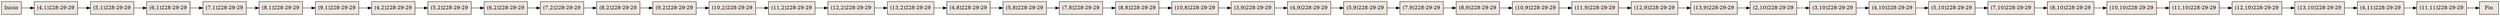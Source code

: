 digraph LinearColumn {rankdir = "LR";
0[shape=record, style=filled, fillcolor=seashell2,label=" Inicio"];
1[shape=record, style=filled, fillcolor=seashell2,label=" (4,1)228-29-29"];
0->1;
1[shape=record, style=filled, fillcolor=seashell2,label=" (4,1)228-29-29"];
1->2;
2[shape=record, style=filled, fillcolor=seashell2,label=" (5,1)228-29-29"];
2->3;
3[shape=record, style=filled, fillcolor=seashell2,label=" (6,1)228-29-29"];
3->4;
4[shape=record, style=filled, fillcolor=seashell2,label=" (7,1)228-29-29"];
4->5;
5[shape=record, style=filled, fillcolor=seashell2,label=" (8,1)228-29-29"];
5->6;
6[shape=record, style=filled, fillcolor=seashell2,label=" (9,1)228-29-29"];
6->7;
7[shape=record, style=filled, fillcolor=seashell2,label=" (4,2)228-29-29"];
7->8;
8[shape=record, style=filled, fillcolor=seashell2,label=" (5,2)228-29-29"];
8->9;
9[shape=record, style=filled, fillcolor=seashell2,label=" (6,2)228-29-29"];
9->10;
10[shape=record, style=filled, fillcolor=seashell2,label=" (7,2)228-29-29"];
10->11;
11[shape=record, style=filled, fillcolor=seashell2,label=" (8,2)228-29-29"];
11->12;
12[shape=record, style=filled, fillcolor=seashell2,label=" (9,2)228-29-29"];
12->13;
13[shape=record, style=filled, fillcolor=seashell2,label=" (10,2)228-29-29"];
13->14;
14[shape=record, style=filled, fillcolor=seashell2,label=" (11,2)228-29-29"];
14->15;
15[shape=record, style=filled, fillcolor=seashell2,label=" (12,2)228-29-29"];
15->16;
16[shape=record, style=filled, fillcolor=seashell2,label=" (13,2)228-29-29"];
16->17;
17[shape=record, style=filled, fillcolor=seashell2,label=" (4,8)228-29-29"];
17->18;
18[shape=record, style=filled, fillcolor=seashell2,label=" (5,8)228-29-29"];
18->19;
19[shape=record, style=filled, fillcolor=seashell2,label=" (7,8)228-29-29"];
19->20;
20[shape=record, style=filled, fillcolor=seashell2,label=" (8,8)228-29-29"];
20->21;
21[shape=record, style=filled, fillcolor=seashell2,label=" (10,8)228-29-29"];
21->22;
22[shape=record, style=filled, fillcolor=seashell2,label=" (3,9)228-29-29"];
22->23;
23[shape=record, style=filled, fillcolor=seashell2,label=" (4,9)228-29-29"];
23->24;
24[shape=record, style=filled, fillcolor=seashell2,label=" (5,9)228-29-29"];
24->25;
25[shape=record, style=filled, fillcolor=seashell2,label=" (7,9)228-29-29"];
25->26;
26[shape=record, style=filled, fillcolor=seashell2,label=" (8,9)228-29-29"];
26->27;
27[shape=record, style=filled, fillcolor=seashell2,label=" (10,9)228-29-29"];
27->28;
28[shape=record, style=filled, fillcolor=seashell2,label=" (11,9)228-29-29"];
28->29;
29[shape=record, style=filled, fillcolor=seashell2,label=" (12,9)228-29-29"];
29->30;
30[shape=record, style=filled, fillcolor=seashell2,label=" (13,9)228-29-29"];
30->31;
31[shape=record, style=filled, fillcolor=seashell2,label=" (2,10)228-29-29"];
31->32;
32[shape=record, style=filled, fillcolor=seashell2,label=" (3,10)228-29-29"];
32->33;
33[shape=record, style=filled, fillcolor=seashell2,label=" (4,10)228-29-29"];
33->34;
34[shape=record, style=filled, fillcolor=seashell2,label=" (5,10)228-29-29"];
34->35;
35[shape=record, style=filled, fillcolor=seashell2,label=" (7,10)228-29-29"];
35->36;
36[shape=record, style=filled, fillcolor=seashell2,label=" (8,10)228-29-29"];
36->37;
37[shape=record, style=filled, fillcolor=seashell2,label=" (10,10)228-29-29"];
37->38;
38[shape=record, style=filled, fillcolor=seashell2,label=" (11,10)228-29-29"];
38->39;
39[shape=record, style=filled, fillcolor=seashell2,label=" (12,10)228-29-29"];
39->40;
40[shape=record, style=filled, fillcolor=seashell2,label=" (13,10)228-29-29"];
40->41;
41[shape=record, style=filled, fillcolor=seashell2,label=" (4,11)228-29-29"];
41->42;
42[shape=record, style=filled, fillcolor=seashell2,label=" (11,11)228-29-29"];
42->43;
43[shape=record, style=filled, fillcolor=seashell2,label=" Fin"];
}

